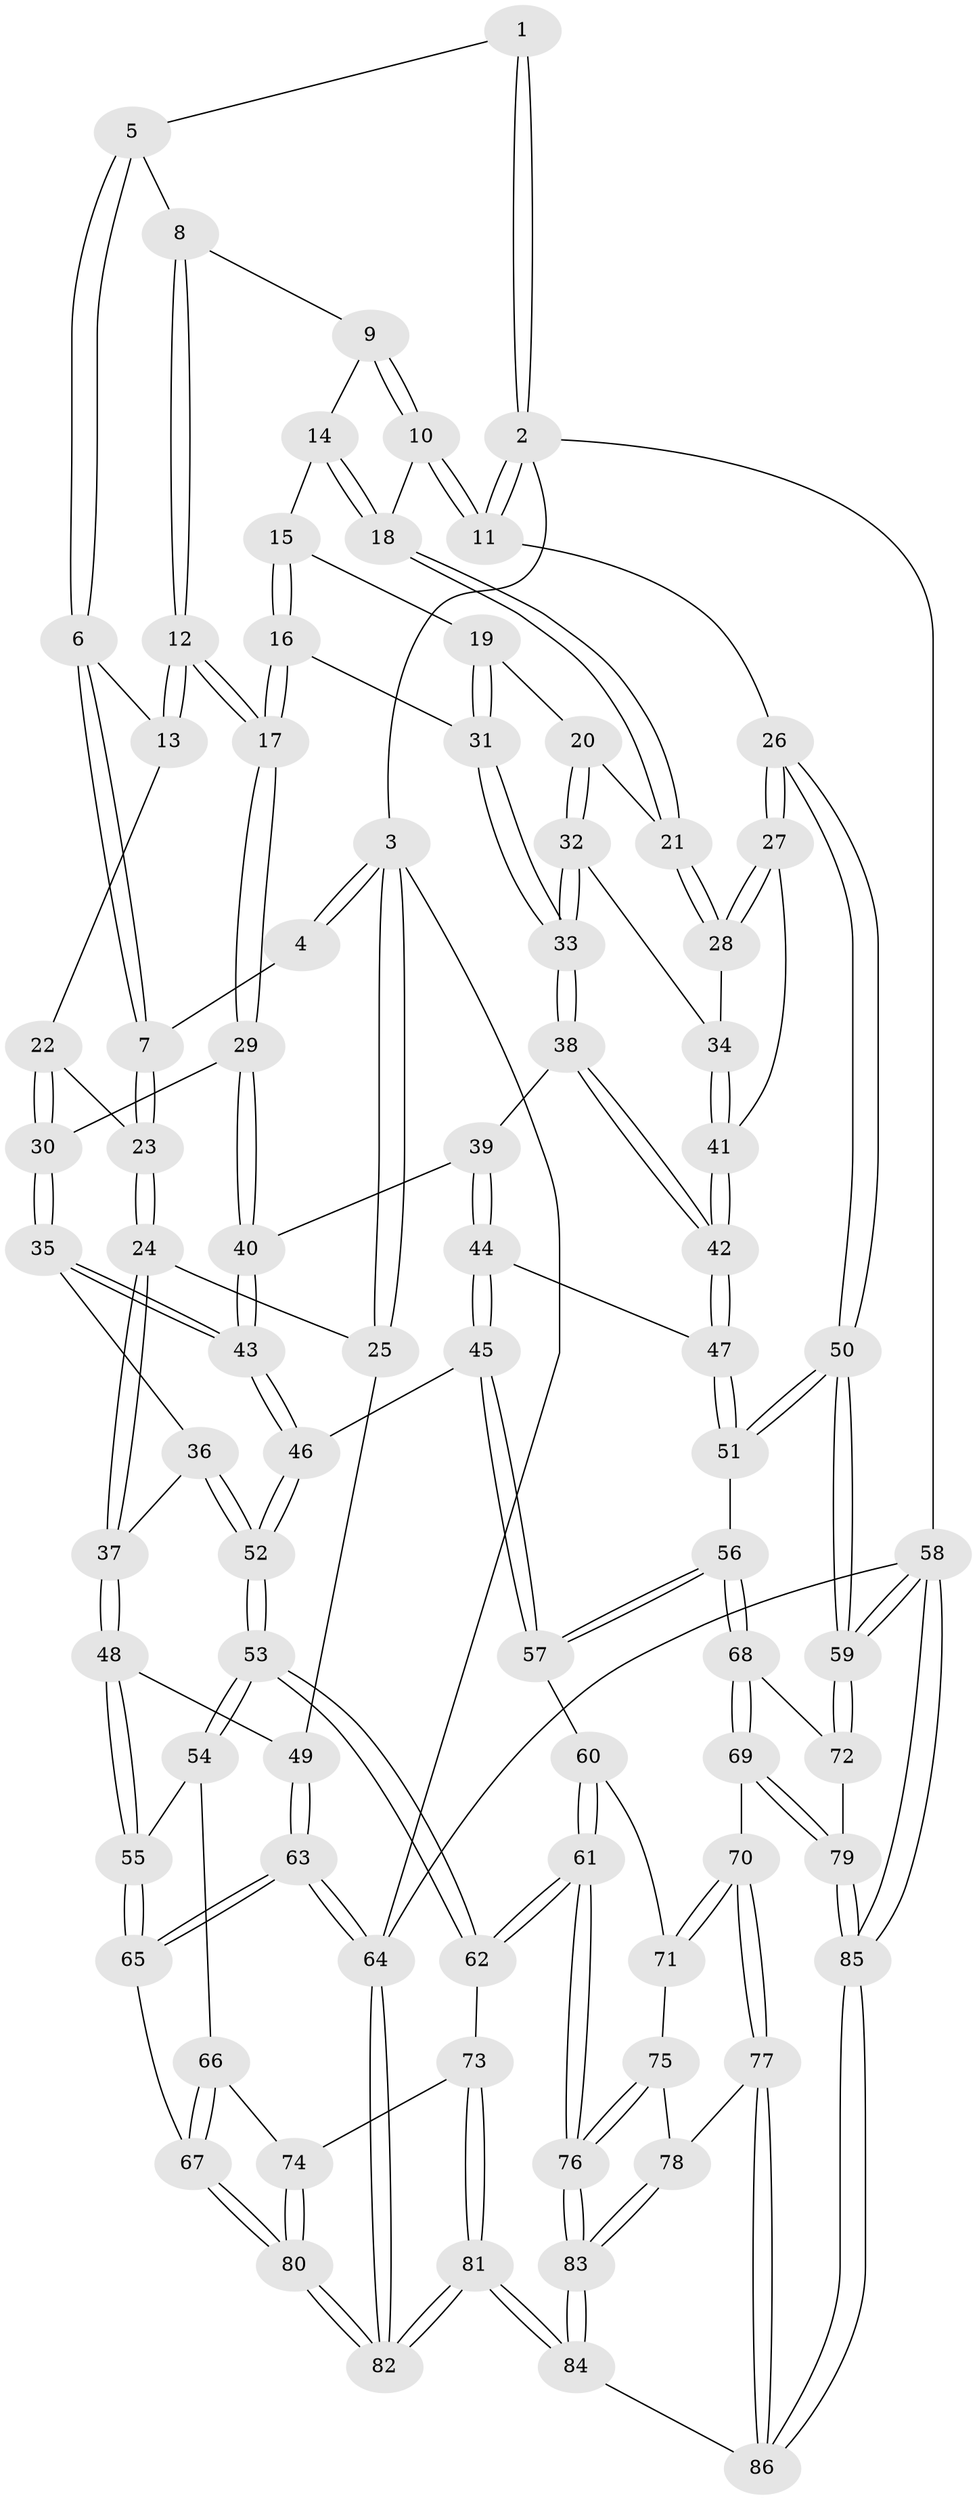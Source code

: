 // coarse degree distribution, {4: 0.5, 5: 0.2708333333333333, 6: 0.125, 3: 0.10416666666666667}
// Generated by graph-tools (version 1.1) at 2025/42/03/06/25 10:42:30]
// undirected, 86 vertices, 212 edges
graph export_dot {
graph [start="1"]
  node [color=gray90,style=filled];
  1 [pos="+0.617942847242261+0"];
  2 [pos="+1+0"];
  3 [pos="+0+0"];
  4 [pos="+0.18553963096957155+0"];
  5 [pos="+0.6181688009800287+0"];
  6 [pos="+0.34355047716505127+0.16170509957626183"];
  7 [pos="+0.2664355398397427+0.16741063025456146"];
  8 [pos="+0.6213169942543963+0"];
  9 [pos="+0.6409144055864274+0"];
  10 [pos="+1+0.14543448194405095"];
  11 [pos="+1+0.09370584262624738"];
  12 [pos="+0.4861425221858963+0.24868905162618793"];
  13 [pos="+0.4092886033571366+0.2159119751270378"];
  14 [pos="+0.6439917267085397+0"];
  15 [pos="+0.6603990725454221+0.1271746925202628"];
  16 [pos="+0.6157301490061208+0.2791130069921158"];
  17 [pos="+0.5280055188585929+0.3098166567347338"];
  18 [pos="+0.8771175221751064+0.21378293089346137"];
  19 [pos="+0.7855461143025829+0.25321917133261296"];
  20 [pos="+0.7958426898289825+0.2581443307676554"];
  21 [pos="+0.8474137907985616+0.25083255457807707"];
  22 [pos="+0.38883452777021354+0.3034563427367621"];
  23 [pos="+0.22337374524784434+0.21257300603599305"];
  24 [pos="+0.18342097581195144+0.2515039864445877"];
  25 [pos="+0+0.11110516827433398"];
  26 [pos="+1+0.4556722407493165"];
  27 [pos="+1+0.4388140261484731"];
  28 [pos="+0.8572415290828813+0.28618124187895805"];
  29 [pos="+0.5143982741191498+0.3437667182187847"];
  30 [pos="+0.3891274740096411+0.385696350848206"];
  31 [pos="+0.6283131616764799+0.2873827946432221"];
  32 [pos="+0.7384912861259048+0.35339732111970085"];
  33 [pos="+0.7031152545998209+0.3756346110739889"];
  34 [pos="+0.8310344740253421+0.3802918757921319"];
  35 [pos="+0.3082304575531954+0.44065468140135383"];
  36 [pos="+0.2522528162718801+0.44671469164849925"];
  37 [pos="+0.23620158888478035+0.4443556882937544"];
  38 [pos="+0.6982322704342582+0.42305931864685303"];
  39 [pos="+0.6696433999509077+0.4429668292428099"];
  40 [pos="+0.5475474678303681+0.426168648242229"];
  41 [pos="+0.8605657976823029+0.4665791519010591"];
  42 [pos="+0.8206002146775567+0.49845710146477984"];
  43 [pos="+0.5053853746808274+0.5479819784602789"];
  44 [pos="+0.6459462983804505+0.5666487968124891"];
  45 [pos="+0.5873553275981466+0.6262781465119864"];
  46 [pos="+0.5216268692278794+0.5917342230179713"];
  47 [pos="+0.8089747622972095+0.5500444864036892"];
  48 [pos="+0.15927409428719774+0.5290005365407854"];
  49 [pos="+0+0.5404579089444969"];
  50 [pos="+1+0.6210866162296714"];
  51 [pos="+0.8411287721730626+0.6727890539275605"];
  52 [pos="+0.40269047328012153+0.666352760683966"];
  53 [pos="+0.3451172727466637+0.7701052522380036"];
  54 [pos="+0.25021950079803695+0.7328091364000877"];
  55 [pos="+0.1964207032059299+0.682239761211761"];
  56 [pos="+0.8018713227657709+0.7276444246870204"];
  57 [pos="+0.6301972261521371+0.7182880663524629"];
  58 [pos="+1+1"];
  59 [pos="+1+0.8186391506485053"];
  60 [pos="+0.6231635184667197+0.7311733739964795"];
  61 [pos="+0.47450408881215356+0.9029943229873165"];
  62 [pos="+0.36449271630618413+0.8061132579998291"];
  63 [pos="+0+0.7066014890513794"];
  64 [pos="+0+1"];
  65 [pos="+0.05350627821815549+0.7781516727514773"];
  66 [pos="+0.18409530401797833+0.8311614033577001"];
  67 [pos="+0.0921506941317353+0.868945465819391"];
  68 [pos="+0.8188487220946519+0.7803568942892188"];
  69 [pos="+0.8110118931872748+0.8288180570931222"];
  70 [pos="+0.7681844332729267+0.885164608913709"];
  71 [pos="+0.6854187158635383+0.8564430599453488"];
  72 [pos="+0.9544236035962085+0.8284870428286975"];
  73 [pos="+0.27075102855818683+0.8864080021797938"];
  74 [pos="+0.2098835298011742+0.8961412802922011"];
  75 [pos="+0.6772362762513229+0.8714437448733089"];
  76 [pos="+0.4896083496452311+0.9790874953478244"];
  77 [pos="+0.7581441953091931+0.9156606233988682"];
  78 [pos="+0.6951190324967516+0.9244003907760097"];
  79 [pos="+0.894808402713604+0.9367300887285546"];
  80 [pos="+0.07437465114497172+1"];
  81 [pos="+0.19700134228217425+1"];
  82 [pos="+0+1"];
  83 [pos="+0.49389440175488236+1"];
  84 [pos="+0.48384056297059824+1"];
  85 [pos="+1+1"];
  86 [pos="+0.8574871062689539+1"];
  1 -- 2;
  1 -- 2;
  1 -- 5;
  2 -- 3;
  2 -- 11;
  2 -- 11;
  2 -- 58;
  3 -- 4;
  3 -- 4;
  3 -- 25;
  3 -- 25;
  3 -- 64;
  4 -- 7;
  5 -- 6;
  5 -- 6;
  5 -- 8;
  6 -- 7;
  6 -- 7;
  6 -- 13;
  7 -- 23;
  7 -- 23;
  8 -- 9;
  8 -- 12;
  8 -- 12;
  9 -- 10;
  9 -- 10;
  9 -- 14;
  10 -- 11;
  10 -- 11;
  10 -- 18;
  11 -- 26;
  12 -- 13;
  12 -- 13;
  12 -- 17;
  12 -- 17;
  13 -- 22;
  14 -- 15;
  14 -- 18;
  14 -- 18;
  15 -- 16;
  15 -- 16;
  15 -- 19;
  16 -- 17;
  16 -- 17;
  16 -- 31;
  17 -- 29;
  17 -- 29;
  18 -- 21;
  18 -- 21;
  19 -- 20;
  19 -- 31;
  19 -- 31;
  20 -- 21;
  20 -- 32;
  20 -- 32;
  21 -- 28;
  21 -- 28;
  22 -- 23;
  22 -- 30;
  22 -- 30;
  23 -- 24;
  23 -- 24;
  24 -- 25;
  24 -- 37;
  24 -- 37;
  25 -- 49;
  26 -- 27;
  26 -- 27;
  26 -- 50;
  26 -- 50;
  27 -- 28;
  27 -- 28;
  27 -- 41;
  28 -- 34;
  29 -- 30;
  29 -- 40;
  29 -- 40;
  30 -- 35;
  30 -- 35;
  31 -- 33;
  31 -- 33;
  32 -- 33;
  32 -- 33;
  32 -- 34;
  33 -- 38;
  33 -- 38;
  34 -- 41;
  34 -- 41;
  35 -- 36;
  35 -- 43;
  35 -- 43;
  36 -- 37;
  36 -- 52;
  36 -- 52;
  37 -- 48;
  37 -- 48;
  38 -- 39;
  38 -- 42;
  38 -- 42;
  39 -- 40;
  39 -- 44;
  39 -- 44;
  40 -- 43;
  40 -- 43;
  41 -- 42;
  41 -- 42;
  42 -- 47;
  42 -- 47;
  43 -- 46;
  43 -- 46;
  44 -- 45;
  44 -- 45;
  44 -- 47;
  45 -- 46;
  45 -- 57;
  45 -- 57;
  46 -- 52;
  46 -- 52;
  47 -- 51;
  47 -- 51;
  48 -- 49;
  48 -- 55;
  48 -- 55;
  49 -- 63;
  49 -- 63;
  50 -- 51;
  50 -- 51;
  50 -- 59;
  50 -- 59;
  51 -- 56;
  52 -- 53;
  52 -- 53;
  53 -- 54;
  53 -- 54;
  53 -- 62;
  53 -- 62;
  54 -- 55;
  54 -- 66;
  55 -- 65;
  55 -- 65;
  56 -- 57;
  56 -- 57;
  56 -- 68;
  56 -- 68;
  57 -- 60;
  58 -- 59;
  58 -- 59;
  58 -- 85;
  58 -- 85;
  58 -- 64;
  59 -- 72;
  59 -- 72;
  60 -- 61;
  60 -- 61;
  60 -- 71;
  61 -- 62;
  61 -- 62;
  61 -- 76;
  61 -- 76;
  62 -- 73;
  63 -- 64;
  63 -- 64;
  63 -- 65;
  63 -- 65;
  64 -- 82;
  64 -- 82;
  65 -- 67;
  66 -- 67;
  66 -- 67;
  66 -- 74;
  67 -- 80;
  67 -- 80;
  68 -- 69;
  68 -- 69;
  68 -- 72;
  69 -- 70;
  69 -- 79;
  69 -- 79;
  70 -- 71;
  70 -- 71;
  70 -- 77;
  70 -- 77;
  71 -- 75;
  72 -- 79;
  73 -- 74;
  73 -- 81;
  73 -- 81;
  74 -- 80;
  74 -- 80;
  75 -- 76;
  75 -- 76;
  75 -- 78;
  76 -- 83;
  76 -- 83;
  77 -- 78;
  77 -- 86;
  77 -- 86;
  78 -- 83;
  78 -- 83;
  79 -- 85;
  79 -- 85;
  80 -- 82;
  80 -- 82;
  81 -- 82;
  81 -- 82;
  81 -- 84;
  81 -- 84;
  83 -- 84;
  83 -- 84;
  84 -- 86;
  85 -- 86;
  85 -- 86;
}
